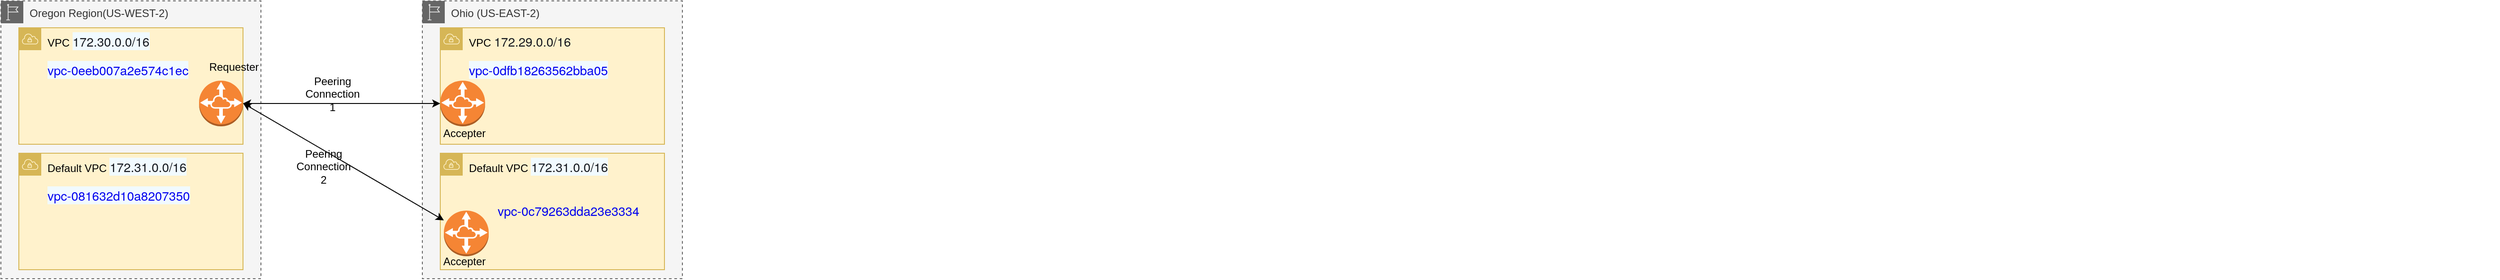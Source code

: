 <mxfile version="20.0.1" type="github">
  <diagram id="YkAWMG_m6B_k-kGnJPvZ" name="Page-1">
    <mxGraphModel dx="837" dy="538" grid="1" gridSize="10" guides="1" tooltips="1" connect="1" arrows="1" fold="1" page="1" pageScale="1" pageWidth="827" pageHeight="1169" math="0" shadow="0">
      <root>
        <mxCell id="0" />
        <mxCell id="1" parent="0" />
        <mxCell id="J36ZOiZXg0a6sdzW2Qwt-1" value="Oregon Region(US-WEST-2)" style="sketch=0;outlineConnect=0;html=1;whiteSpace=wrap;fontSize=12;fontStyle=0;shape=mxgraph.aws4.group;grIcon=mxgraph.aws4.group_region;strokeColor=#666666;fillColor=#f5f5f5;verticalAlign=top;align=left;spacingLeft=30;fontColor=#333333;dashed=1;" vertex="1" parent="1">
          <mxGeometry x="50" y="60" width="290" height="310" as="geometry" />
        </mxCell>
        <mxCell id="J36ZOiZXg0a6sdzW2Qwt-2" value="Ohio (US-EAST-2)" style="sketch=0;outlineConnect=0;html=1;whiteSpace=wrap;fontSize=12;fontStyle=0;shape=mxgraph.aws4.group;grIcon=mxgraph.aws4.group_region;strokeColor=#666666;fillColor=#f5f5f5;verticalAlign=top;align=left;spacingLeft=30;fontColor=#333333;dashed=1;" vertex="1" parent="1">
          <mxGeometry x="520" y="60" width="290" height="310" as="geometry" />
        </mxCell>
        <mxCell id="J36ZOiZXg0a6sdzW2Qwt-3" value="VPC&amp;nbsp;&lt;span style=&quot;color: rgb(22, 25, 31); font-family: &amp;quot;Amazon Ember&amp;quot;, &amp;quot;Helvetica Neue&amp;quot;, Roboto, Arial, sans-serif; font-size: 14px; background-color: rgb(241, 250, 255);&quot;&gt;172.30.0.0/16&lt;/span&gt;&lt;br&gt;&lt;br&gt;&lt;a style=&quot;background-color: rgb(241, 250, 255); text-decoration-line: none; font-family: &amp;quot;Amazon Ember&amp;quot;, &amp;quot;Helvetica Neue&amp;quot;, Roboto, Arial, sans-serif; font-size: 14px;&quot; target=&quot;_top&quot; href=&quot;https://us-west-2.console.aws.amazon.com/vpc/home?region=us-west-2#VpcDetails:VpcId=vpc-0eeb007a2e574c1ec&quot;&gt;vpc-0eeb007a2e574c1ec&lt;/a&gt;&lt;br&gt;&lt;br&gt;&lt;br&gt;" style="sketch=0;outlineConnect=0;html=1;whiteSpace=wrap;fontSize=12;fontStyle=0;shape=mxgraph.aws4.group;grIcon=mxgraph.aws4.group_vpc;strokeColor=#d6b656;fillColor=#fff2cc;verticalAlign=top;align=left;spacingLeft=30;dashed=0;" vertex="1" parent="1">
          <mxGeometry x="70" y="90" width="250" height="130" as="geometry" />
        </mxCell>
        <mxCell id="J36ZOiZXg0a6sdzW2Qwt-4" value="Default VPC&amp;nbsp;&lt;span style=&quot;color: rgb(22, 25, 31); font-family: &amp;quot;Amazon Ember&amp;quot;, &amp;quot;Helvetica Neue&amp;quot;, Roboto, Arial, sans-serif; font-size: 14px; background-color: rgb(241, 250, 255);&quot;&gt;172.31.0.0/16&lt;/span&gt;&lt;br&gt;&lt;br&gt;&lt;a style=&quot;background-color: rgb(241, 250, 255); text-decoration-line: none; font-family: &amp;quot;Amazon Ember&amp;quot;, &amp;quot;Helvetica Neue&amp;quot;, Roboto, Arial, sans-serif; font-size: 14px;&quot; target=&quot;_top&quot; href=&quot;https://us-west-2.console.aws.amazon.com/vpc/home?region=us-west-2#VpcDetails:VpcId=vpc-081632d10a8207350&quot;&gt;vpc-081632d10a8207350&lt;/a&gt;&lt;br&gt;" style="sketch=0;outlineConnect=0;html=1;whiteSpace=wrap;fontSize=12;fontStyle=0;shape=mxgraph.aws4.group;grIcon=mxgraph.aws4.group_vpc;strokeColor=#d6b656;fillColor=#fff2cc;verticalAlign=top;align=left;spacingLeft=30;dashed=0;" vertex="1" parent="1">
          <mxGeometry x="70" y="230" width="250" height="130" as="geometry" />
        </mxCell>
        <mxCell id="J36ZOiZXg0a6sdzW2Qwt-5" value="VPC&amp;nbsp;&lt;span style=&quot;color: rgb(22, 25, 31); font-family: &amp;quot;Amazon Ember&amp;quot;, &amp;quot;Helvetica Neue&amp;quot;, Roboto, Arial, sans-serif; font-size: 14px;&quot;&gt;172.29.0.0/16&lt;/span&gt;&lt;br style=&quot;color: rgb(22, 25, 31); font-family: &amp;quot;Amazon Ember&amp;quot;, &amp;quot;Helvetica Neue&amp;quot;, Roboto, Arial, sans-serif; font-size: 14px;&quot;&gt;&lt;br&gt;&lt;a style=&quot;background-color: rgb(241, 250, 255); text-decoration-line: none; font-family: &amp;quot;Amazon Ember&amp;quot;, &amp;quot;Helvetica Neue&amp;quot;, Roboto, Arial, sans-serif; font-size: 14px;&quot; target=&quot;_top&quot; href=&quot;https://us-east-2.console.aws.amazon.com/vpc/home?region=us-east-2#VpcDetails:VpcId=vpc-0dfb18263562bba05&quot;&gt;vpc-0dfb18263562bba05&lt;/a&gt;" style="sketch=0;outlineConnect=0;html=1;whiteSpace=wrap;fontSize=12;fontStyle=0;shape=mxgraph.aws4.group;grIcon=mxgraph.aws4.group_vpc;strokeColor=#d6b656;fillColor=#fff2cc;verticalAlign=top;align=left;spacingLeft=30;dashed=0;" vertex="1" parent="1">
          <mxGeometry x="540" y="90" width="250" height="130" as="geometry" />
        </mxCell>
        <mxCell id="J36ZOiZXg0a6sdzW2Qwt-6" value="Default VPC&amp;nbsp;&lt;span style=&quot;color: rgb(22, 25, 31); font-family: &amp;quot;Amazon Ember&amp;quot;, &amp;quot;Helvetica Neue&amp;quot;, Roboto, Arial, sans-serif; font-size: 14px; background-color: rgb(241, 250, 255);&quot;&gt;172.31.0.0/16&lt;/span&gt;&lt;br&gt;&lt;br&gt;&lt;br&gt;&lt;table style=&quot;min-width: 100%; color: rgb(22, 25, 31); border-spacing: 0px; background-color: var(--awsui-color-background-container-content); font-family: &amp;quot;Amazon Ember&amp;quot;, &amp;quot;Helvetica Neue&amp;quot;, Roboto, Arial, sans-serif; font-size: 14px; width: 2264px; table-layout: fixed;&quot; class=&quot;awsui-table-nowrap&quot; role=&quot;table&quot;&gt;&lt;tbody&gt;&lt;tr style=&quot;box-sizing: border-box; background-color: var(--awsui-color-background-container-header);&quot; class=&quot;awsui-table-row awsui-table-row-selected&quot;&gt;&lt;td style=&quot;border-bottom: 1px solid var(--awsui-color-border-item-selected); border-top: 1px solid var(--awsui-color-border-item-selected); padding: 0.2rem 2rem; box-sizing: border-box; overflow-wrap: break-word; background-color: var(--awsui-color-background-item-selected); overflow: hidden; text-overflow: ellipsis; min-width: 100px; width: 220px;&quot;&gt;&lt;a style=&quot;background-color: transparent; text-decoration-line: none;&quot; target=&quot;_top&quot; href=&quot;https://us-east-2.console.aws.amazon.com/vpc/home?region=us-east-2#VpcDetails:VpcId=vpc-0c79263dda23e3334&quot;&gt;vpc-0c79263dda23e3334&lt;/a&gt;&lt;/td&gt;&lt;/tr&gt;&lt;/tbody&gt;&lt;/table&gt;" style="sketch=0;outlineConnect=0;html=1;whiteSpace=wrap;fontSize=12;fontStyle=0;shape=mxgraph.aws4.group;grIcon=mxgraph.aws4.group_vpc;strokeColor=#d6b656;fillColor=#fff2cc;verticalAlign=top;align=left;spacingLeft=30;dashed=0;" vertex="1" parent="1">
          <mxGeometry x="540" y="230" width="250" height="130" as="geometry" />
        </mxCell>
        <mxCell id="J36ZOiZXg0a6sdzW2Qwt-7" value="" style="outlineConnect=0;dashed=0;verticalLabelPosition=bottom;verticalAlign=top;align=center;html=1;shape=mxgraph.aws3.vpc_peering;fillColor=#F58534;gradientColor=none;" vertex="1" parent="1">
          <mxGeometry x="271" y="149" width="49" height="51" as="geometry" />
        </mxCell>
        <mxCell id="J36ZOiZXg0a6sdzW2Qwt-8" value="" style="outlineConnect=0;dashed=0;verticalLabelPosition=bottom;verticalAlign=top;align=center;html=1;shape=mxgraph.aws3.vpc_peering;fillColor=#F58534;gradientColor=none;" vertex="1" parent="1">
          <mxGeometry x="540" y="149" width="50" height="51" as="geometry" />
        </mxCell>
        <mxCell id="J36ZOiZXg0a6sdzW2Qwt-9" value="" style="endArrow=classic;startArrow=classic;html=1;rounded=0;exitX=1;exitY=0.5;exitDx=0;exitDy=0;exitPerimeter=0;" edge="1" parent="1" source="J36ZOiZXg0a6sdzW2Qwt-7" target="J36ZOiZXg0a6sdzW2Qwt-8">
          <mxGeometry width="50" height="50" relative="1" as="geometry">
            <mxPoint x="390" y="270" as="sourcePoint" />
            <mxPoint x="440" y="220" as="targetPoint" />
          </mxGeometry>
        </mxCell>
        <mxCell id="J36ZOiZXg0a6sdzW2Qwt-10" value="" style="outlineConnect=0;dashed=0;verticalLabelPosition=bottom;verticalAlign=top;align=center;html=1;shape=mxgraph.aws3.vpc_peering;fillColor=#F58534;gradientColor=none;" vertex="1" parent="1">
          <mxGeometry x="544" y="294" width="50" height="51" as="geometry" />
        </mxCell>
        <mxCell id="J36ZOiZXg0a6sdzW2Qwt-11" value="" style="endArrow=classic;startArrow=classic;html=1;rounded=0;exitX=1;exitY=0.5;exitDx=0;exitDy=0;exitPerimeter=0;" edge="1" parent="1" target="J36ZOiZXg0a6sdzW2Qwt-10">
          <mxGeometry width="50" height="50" relative="1" as="geometry">
            <mxPoint x="320" y="174.18" as="sourcePoint" />
            <mxPoint x="540" y="174.18" as="targetPoint" />
          </mxGeometry>
        </mxCell>
        <mxCell id="J36ZOiZXg0a6sdzW2Qwt-12" value="Peering Connection 2" style="text;html=1;strokeColor=none;fillColor=none;align=center;verticalAlign=middle;whiteSpace=wrap;rounded=0;" vertex="1" parent="1">
          <mxGeometry x="380" y="230" width="60" height="30" as="geometry" />
        </mxCell>
        <mxCell id="J36ZOiZXg0a6sdzW2Qwt-13" value="Peering Connection 1" style="text;html=1;strokeColor=none;fillColor=none;align=center;verticalAlign=middle;whiteSpace=wrap;rounded=0;" vertex="1" parent="1">
          <mxGeometry x="390" y="149" width="60" height="30" as="geometry" />
        </mxCell>
        <mxCell id="J36ZOiZXg0a6sdzW2Qwt-14" value="Requester" style="text;html=1;strokeColor=none;fillColor=none;align=center;verticalAlign=middle;whiteSpace=wrap;rounded=0;" vertex="1" parent="1">
          <mxGeometry x="280" y="119" width="60" height="30" as="geometry" />
        </mxCell>
        <mxCell id="J36ZOiZXg0a6sdzW2Qwt-15" value="Accepter" style="text;html=1;strokeColor=none;fillColor=none;align=center;verticalAlign=middle;whiteSpace=wrap;rounded=0;" vertex="1" parent="1">
          <mxGeometry x="537" y="193" width="60" height="30" as="geometry" />
        </mxCell>
        <mxCell id="J36ZOiZXg0a6sdzW2Qwt-16" value="Accepter" style="text;html=1;strokeColor=none;fillColor=none;align=center;verticalAlign=middle;whiteSpace=wrap;rounded=0;" vertex="1" parent="1">
          <mxGeometry x="537" y="336" width="60" height="30" as="geometry" />
        </mxCell>
      </root>
    </mxGraphModel>
  </diagram>
</mxfile>
